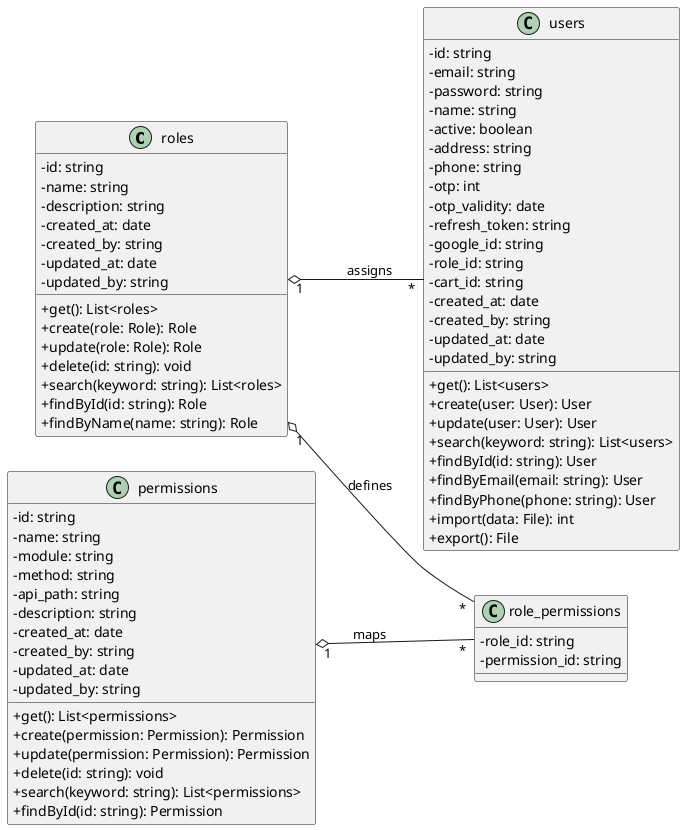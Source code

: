 @startuml
left to right direction

' Phân biệt các phần logic rõ ràng
skinparam classAttributeIconSize 0

class roles {
    - id: string
    - name: string
    - description: string
    - created_at: date
    - created_by: string
    - updated_at: date
    - updated_by: string
    + get(): List<roles>
    + create(role: Role): Role
    + update(role: Role): Role
    + delete(id: string): void
    + search(keyword: string): List<roles>
    + findById(id: string): Role
    + findByName(name: string): Role
}

class users {
    - id: string
    - email: string
    - password: string
    - name: string
    - active: boolean
    - address: string
    - phone: string
    - otp: int
    - otp_validity: date
    - refresh_token: string
    - google_id: string
    - role_id: string
    - cart_id: string
    - created_at: date
    - created_by: string
    - updated_at: date
    - updated_by: string
    + get(): List<users>
    + create(user: User): User
    + update(user: User): User
    + search(keyword: string): List<users>
    + findById(id: string): User
    + findByEmail(email: string): User
    + findByPhone(phone: string): User
    + import(data: File): int
    + export(): File
}

class permissions {
    - id: string
    - name: string
    - module: string
    - method: string
    - api_path: string
    - description: string
    - created_at: date
    - created_by: string
    - updated_at: date
    - updated_by: string
    + get(): List<permissions>
    + create(permission: Permission): Permission
    + update(permission: Permission): Permission
    + delete(id: string): void
    + search(keyword: string): List<permissions>
    + findById(id: string): Permission
}

class role_permissions {
    - role_id: string
    - permission_id: string
}

' Mối quan hệ aggregation rõ hơn về mặt ý nghĩa
roles "1" o-- "*" users : assigns
roles "1" o-- "*" role_permissions : defines
permissions "1" o-- "*" role_permissions : maps

@enduml
